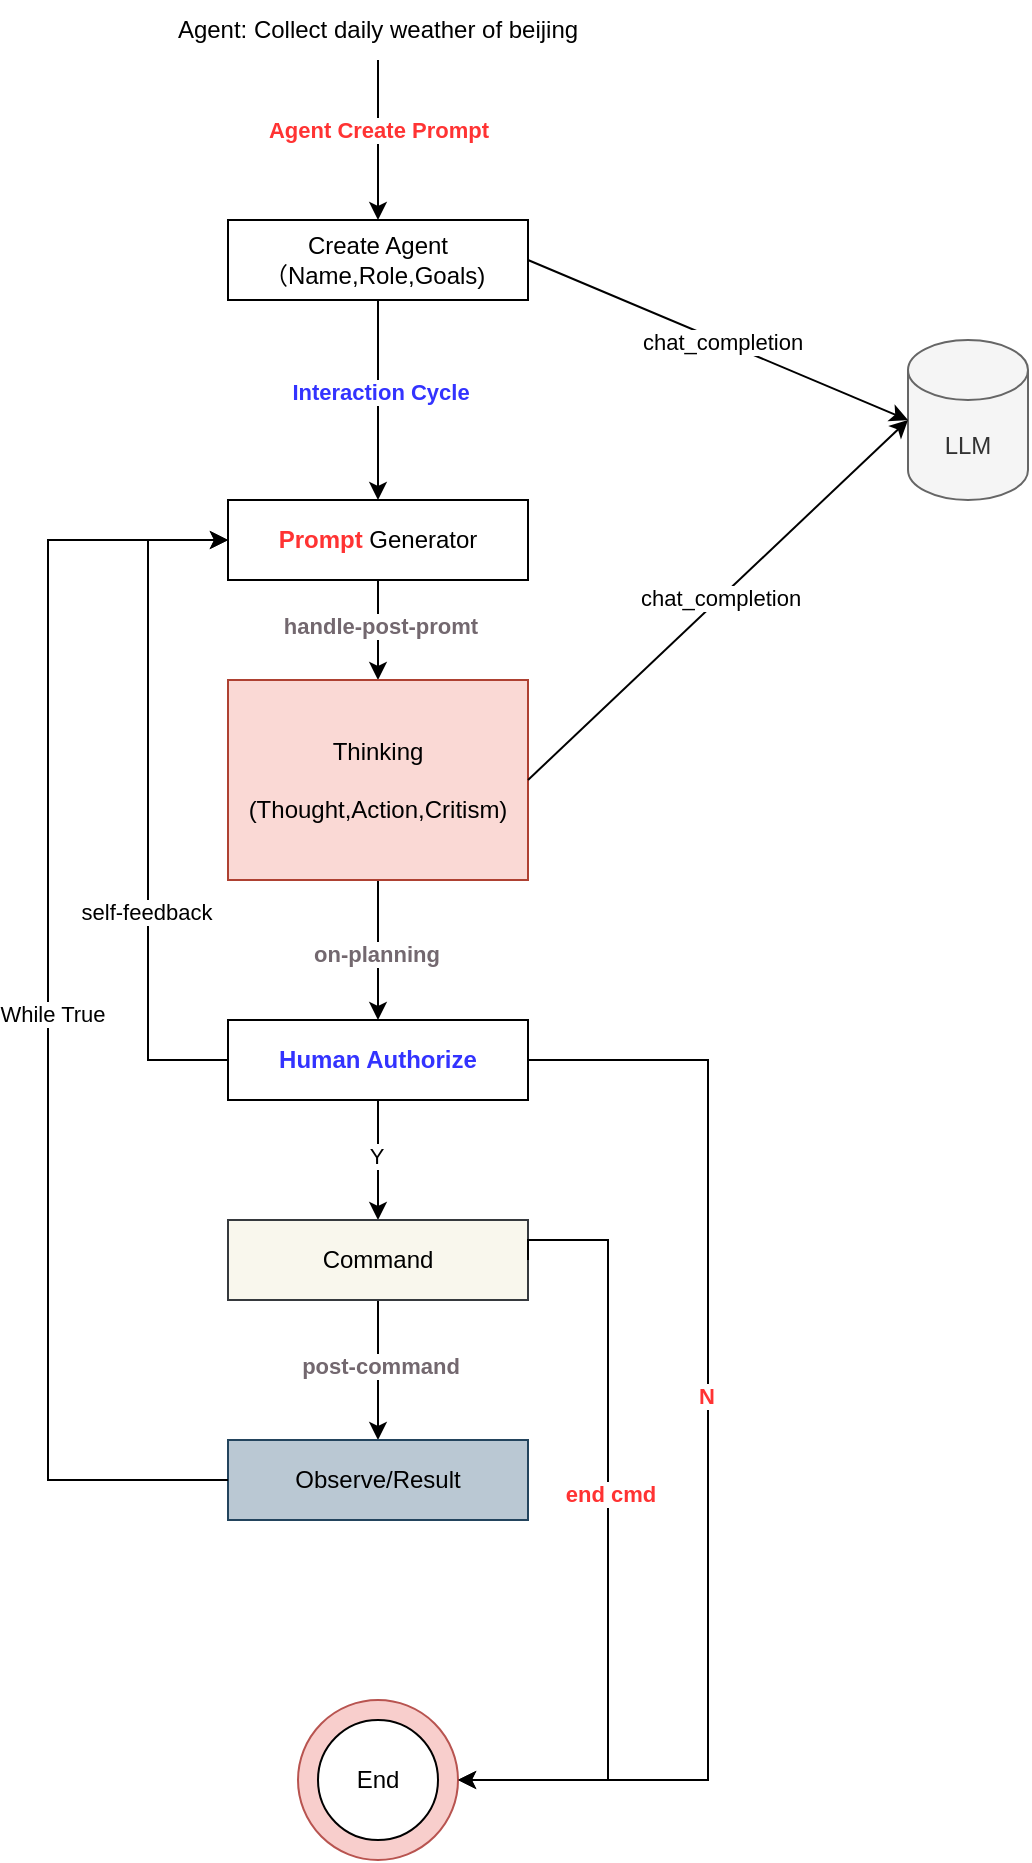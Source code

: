<mxfile version="21.5.2" type="github">
  <diagram name="第 1 页" id="LU-fnr2DJfe2r5053KIv">
    <mxGraphModel dx="908" dy="613" grid="1" gridSize="10" guides="1" tooltips="1" connect="1" arrows="1" fold="1" page="1" pageScale="1" pageWidth="827" pageHeight="1169" math="0" shadow="0">
      <root>
        <mxCell id="0" />
        <mxCell id="1" parent="0" />
        <mxCell id="tcQKUcsGEQ5BL62iG16M-7" value="" style="edgeStyle=orthogonalEdgeStyle;rounded=0;orthogonalLoop=1;jettySize=auto;html=1;" edge="1" parent="1" source="tcQKUcsGEQ5BL62iG16M-1" target="tcQKUcsGEQ5BL62iG16M-3">
          <mxGeometry relative="1" as="geometry" />
        </mxCell>
        <mxCell id="tcQKUcsGEQ5BL62iG16M-8" value="&lt;b&gt;&lt;font color=&quot;#ff3333&quot;&gt;Agent Create Prompt&lt;/font&gt;&lt;/b&gt;" style="edgeLabel;html=1;align=center;verticalAlign=middle;resizable=0;points=[];" vertex="1" connectable="0" parent="tcQKUcsGEQ5BL62iG16M-7">
          <mxGeometry x="-0.12" relative="1" as="geometry">
            <mxPoint as="offset" />
          </mxGeometry>
        </mxCell>
        <mxCell id="tcQKUcsGEQ5BL62iG16M-1" value="Agent: Collect daily weather of beijing" style="text;html=1;strokeColor=none;fillColor=none;align=center;verticalAlign=middle;whiteSpace=wrap;rounded=0;" vertex="1" parent="1">
          <mxGeometry x="270" y="90" width="250" height="30" as="geometry" />
        </mxCell>
        <mxCell id="tcQKUcsGEQ5BL62iG16M-10" value="" style="edgeStyle=orthogonalEdgeStyle;rounded=0;orthogonalLoop=1;jettySize=auto;html=1;" edge="1" parent="1" source="tcQKUcsGEQ5BL62iG16M-3" target="tcQKUcsGEQ5BL62iG16M-9">
          <mxGeometry relative="1" as="geometry" />
        </mxCell>
        <mxCell id="tcQKUcsGEQ5BL62iG16M-11" value="&lt;b&gt;&lt;font color=&quot;#3333ff&quot;&gt;Interaction Cycle&lt;/font&gt;&lt;/b&gt;" style="edgeLabel;html=1;align=center;verticalAlign=middle;resizable=0;points=[];" vertex="1" connectable="0" parent="tcQKUcsGEQ5BL62iG16M-10">
          <mxGeometry x="-0.084" y="1" relative="1" as="geometry">
            <mxPoint as="offset" />
          </mxGeometry>
        </mxCell>
        <mxCell id="tcQKUcsGEQ5BL62iG16M-3" value="Create Agent&lt;br&gt;（Name,Role,Goals)&amp;nbsp;" style="rounded=0;whiteSpace=wrap;html=1;" vertex="1" parent="1">
          <mxGeometry x="320" y="200" width="150" height="40" as="geometry" />
        </mxCell>
        <mxCell id="tcQKUcsGEQ5BL62iG16M-4" value="LLM" style="shape=cylinder3;whiteSpace=wrap;html=1;boundedLbl=1;backgroundOutline=1;size=15;fillColor=#f5f5f5;fontColor=#333333;strokeColor=#666666;" vertex="1" parent="1">
          <mxGeometry x="660" y="260" width="60" height="80" as="geometry" />
        </mxCell>
        <mxCell id="tcQKUcsGEQ5BL62iG16M-5" value="" style="endArrow=classic;html=1;rounded=0;exitX=1;exitY=0.5;exitDx=0;exitDy=0;entryX=0;entryY=0.5;entryDx=0;entryDy=0;entryPerimeter=0;" edge="1" parent="1" source="tcQKUcsGEQ5BL62iG16M-3" target="tcQKUcsGEQ5BL62iG16M-4">
          <mxGeometry width="50" height="50" relative="1" as="geometry">
            <mxPoint x="530" y="310" as="sourcePoint" />
            <mxPoint x="580" y="260" as="targetPoint" />
          </mxGeometry>
        </mxCell>
        <mxCell id="tcQKUcsGEQ5BL62iG16M-6" value="chat_completion" style="edgeLabel;html=1;align=center;verticalAlign=middle;resizable=0;points=[];" vertex="1" connectable="0" parent="tcQKUcsGEQ5BL62iG16M-5">
          <mxGeometry x="0.017" y="1" relative="1" as="geometry">
            <mxPoint y="1" as="offset" />
          </mxGeometry>
        </mxCell>
        <mxCell id="tcQKUcsGEQ5BL62iG16M-15" value="" style="edgeStyle=orthogonalEdgeStyle;rounded=0;orthogonalLoop=1;jettySize=auto;html=1;" edge="1" parent="1" source="tcQKUcsGEQ5BL62iG16M-9" target="tcQKUcsGEQ5BL62iG16M-12">
          <mxGeometry relative="1" as="geometry" />
        </mxCell>
        <mxCell id="tcQKUcsGEQ5BL62iG16M-37" value="&lt;font color=&quot;#73686f&quot;&gt;&lt;b&gt;handle-post-promt&lt;/b&gt;&lt;/font&gt;" style="edgeLabel;html=1;align=center;verticalAlign=middle;resizable=0;points=[];" vertex="1" connectable="0" parent="tcQKUcsGEQ5BL62iG16M-15">
          <mxGeometry x="-0.056" y="1" relative="1" as="geometry">
            <mxPoint y="-1" as="offset" />
          </mxGeometry>
        </mxCell>
        <mxCell id="tcQKUcsGEQ5BL62iG16M-9" value="&lt;b&gt;&lt;font color=&quot;#ff3333&quot;&gt;Prompt&lt;/font&gt;&lt;/b&gt; Generator" style="rounded=0;whiteSpace=wrap;html=1;" vertex="1" parent="1">
          <mxGeometry x="320" y="340" width="150" height="40" as="geometry" />
        </mxCell>
        <mxCell id="tcQKUcsGEQ5BL62iG16M-17" value="" style="edgeStyle=orthogonalEdgeStyle;rounded=0;orthogonalLoop=1;jettySize=auto;html=1;" edge="1" parent="1" source="tcQKUcsGEQ5BL62iG16M-12" target="tcQKUcsGEQ5BL62iG16M-16">
          <mxGeometry relative="1" as="geometry" />
        </mxCell>
        <mxCell id="tcQKUcsGEQ5BL62iG16M-39" value="&lt;b&gt;&lt;font color=&quot;#73686f&quot;&gt;on-planning&lt;/font&gt;&lt;/b&gt;" style="edgeLabel;html=1;align=center;verticalAlign=middle;resizable=0;points=[];" vertex="1" connectable="0" parent="tcQKUcsGEQ5BL62iG16M-17">
          <mxGeometry x="-0.152" y="1" relative="1" as="geometry">
            <mxPoint x="-2" y="7" as="offset" />
          </mxGeometry>
        </mxCell>
        <mxCell id="tcQKUcsGEQ5BL62iG16M-12" value="Thinking&lt;br&gt;&lt;br&gt;(Thought,Action,Critism)" style="rounded=0;whiteSpace=wrap;html=1;fillColor=#fad9d5;strokeColor=#ae4132;" vertex="1" parent="1">
          <mxGeometry x="320" y="430" width="150" height="100" as="geometry" />
        </mxCell>
        <mxCell id="tcQKUcsGEQ5BL62iG16M-13" value="" style="endArrow=classic;html=1;rounded=0;exitX=1;exitY=0.5;exitDx=0;exitDy=0;entryX=0;entryY=0.5;entryDx=0;entryDy=0;entryPerimeter=0;" edge="1" parent="1" source="tcQKUcsGEQ5BL62iG16M-12" target="tcQKUcsGEQ5BL62iG16M-4">
          <mxGeometry width="50" height="50" relative="1" as="geometry">
            <mxPoint x="480" y="230" as="sourcePoint" />
            <mxPoint x="670" y="310" as="targetPoint" />
          </mxGeometry>
        </mxCell>
        <mxCell id="tcQKUcsGEQ5BL62iG16M-14" value="chat_completion" style="edgeLabel;html=1;align=center;verticalAlign=middle;resizable=0;points=[];" vertex="1" connectable="0" parent="tcQKUcsGEQ5BL62iG16M-13">
          <mxGeometry x="0.017" y="1" relative="1" as="geometry">
            <mxPoint y="1" as="offset" />
          </mxGeometry>
        </mxCell>
        <mxCell id="tcQKUcsGEQ5BL62iG16M-22" value="" style="edgeStyle=orthogonalEdgeStyle;rounded=0;orthogonalLoop=1;jettySize=auto;html=1;" edge="1" parent="1" source="tcQKUcsGEQ5BL62iG16M-16" target="tcQKUcsGEQ5BL62iG16M-21">
          <mxGeometry relative="1" as="geometry" />
        </mxCell>
        <mxCell id="tcQKUcsGEQ5BL62iG16M-23" value="Y" style="edgeLabel;html=1;align=center;verticalAlign=middle;resizable=0;points=[];" vertex="1" connectable="0" parent="tcQKUcsGEQ5BL62iG16M-22">
          <mxGeometry x="-0.09" y="-2" relative="1" as="geometry">
            <mxPoint x="1" as="offset" />
          </mxGeometry>
        </mxCell>
        <mxCell id="tcQKUcsGEQ5BL62iG16M-16" value="&lt;font color=&quot;#3333ff&quot;&gt;&lt;b&gt;Human Authorize&lt;/b&gt;&lt;/font&gt;" style="rounded=0;whiteSpace=wrap;html=1;" vertex="1" parent="1">
          <mxGeometry x="320" y="600" width="150" height="40" as="geometry" />
        </mxCell>
        <mxCell id="tcQKUcsGEQ5BL62iG16M-30" value="" style="edgeStyle=orthogonalEdgeStyle;rounded=0;orthogonalLoop=1;jettySize=auto;html=1;" edge="1" parent="1" source="tcQKUcsGEQ5BL62iG16M-21" target="tcQKUcsGEQ5BL62iG16M-29">
          <mxGeometry relative="1" as="geometry" />
        </mxCell>
        <mxCell id="tcQKUcsGEQ5BL62iG16M-41" value="&lt;b&gt;&lt;font color=&quot;#73686f&quot;&gt;post-command&lt;/font&gt;&lt;/b&gt;" style="edgeLabel;html=1;align=center;verticalAlign=middle;resizable=0;points=[];" vertex="1" connectable="0" parent="tcQKUcsGEQ5BL62iG16M-30">
          <mxGeometry x="-0.069" y="1" relative="1" as="geometry">
            <mxPoint as="offset" />
          </mxGeometry>
        </mxCell>
        <mxCell id="tcQKUcsGEQ5BL62iG16M-21" value="Command" style="rounded=0;whiteSpace=wrap;html=1;fillColor=#f9f7ed;strokeColor=#36393d;" vertex="1" parent="1">
          <mxGeometry x="320" y="700" width="150" height="40" as="geometry" />
        </mxCell>
        <mxCell id="tcQKUcsGEQ5BL62iG16M-26" value="" style="endArrow=classic;html=1;rounded=0;exitX=1;exitY=0.5;exitDx=0;exitDy=0;entryX=1;entryY=0.5;entryDx=0;entryDy=0;edgeStyle=orthogonalEdgeStyle;" edge="1" parent="1" source="tcQKUcsGEQ5BL62iG16M-16" target="tcQKUcsGEQ5BL62iG16M-24">
          <mxGeometry width="50" height="50" relative="1" as="geometry">
            <mxPoint x="520" y="680" as="sourcePoint" />
            <mxPoint x="570" y="630" as="targetPoint" />
            <Array as="points">
              <mxPoint x="560" y="620" />
              <mxPoint x="560" y="980" />
            </Array>
          </mxGeometry>
        </mxCell>
        <mxCell id="tcQKUcsGEQ5BL62iG16M-27" value="&lt;b&gt;&lt;font color=&quot;#ff3333&quot;&gt;N&lt;/font&gt;&lt;/b&gt;" style="edgeLabel;html=1;align=center;verticalAlign=middle;resizable=0;points=[];" vertex="1" connectable="0" parent="tcQKUcsGEQ5BL62iG16M-26">
          <mxGeometry x="-0.102" y="1" relative="1" as="geometry">
            <mxPoint x="-2" as="offset" />
          </mxGeometry>
        </mxCell>
        <mxCell id="tcQKUcsGEQ5BL62iG16M-28" value="" style="group" vertex="1" connectable="0" parent="1">
          <mxGeometry x="355" y="940" width="80" height="80" as="geometry" />
        </mxCell>
        <mxCell id="tcQKUcsGEQ5BL62iG16M-24" value="" style="ellipse;whiteSpace=wrap;html=1;aspect=fixed;fillColor=#f8cecc;strokeColor=#b85450;" vertex="1" parent="tcQKUcsGEQ5BL62iG16M-28">
          <mxGeometry width="80" height="80" as="geometry" />
        </mxCell>
        <mxCell id="tcQKUcsGEQ5BL62iG16M-25" value="End" style="ellipse;whiteSpace=wrap;html=1;aspect=fixed;" vertex="1" parent="tcQKUcsGEQ5BL62iG16M-28">
          <mxGeometry x="10" y="10" width="60" height="60" as="geometry" />
        </mxCell>
        <mxCell id="tcQKUcsGEQ5BL62iG16M-29" value="Observe/Result" style="rounded=0;whiteSpace=wrap;html=1;fillColor=#bac8d3;strokeColor=#23445d;" vertex="1" parent="1">
          <mxGeometry x="320" y="810" width="150" height="40" as="geometry" />
        </mxCell>
        <mxCell id="tcQKUcsGEQ5BL62iG16M-31" value="" style="endArrow=classic;html=1;rounded=0;exitX=1;exitY=0.5;exitDx=0;exitDy=0;entryX=1;entryY=0.5;entryDx=0;entryDy=0;edgeStyle=orthogonalEdgeStyle;" edge="1" parent="1" source="tcQKUcsGEQ5BL62iG16M-21" target="tcQKUcsGEQ5BL62iG16M-24">
          <mxGeometry width="50" height="50" relative="1" as="geometry">
            <mxPoint x="490" y="790" as="sourcePoint" />
            <mxPoint x="540" y="740" as="targetPoint" />
            <Array as="points">
              <mxPoint x="510" y="710" />
              <mxPoint x="510" y="980" />
            </Array>
          </mxGeometry>
        </mxCell>
        <mxCell id="tcQKUcsGEQ5BL62iG16M-32" value="&lt;b&gt;&lt;font color=&quot;#ff3333&quot;&gt;end cmd&lt;/font&gt;&lt;/b&gt;" style="edgeLabel;html=1;align=center;verticalAlign=middle;resizable=0;points=[];" vertex="1" connectable="0" parent="tcQKUcsGEQ5BL62iG16M-31">
          <mxGeometry x="-0.106" y="3" relative="1" as="geometry">
            <mxPoint x="-2" as="offset" />
          </mxGeometry>
        </mxCell>
        <mxCell id="tcQKUcsGEQ5BL62iG16M-33" value="" style="endArrow=classic;html=1;rounded=0;exitX=0;exitY=0.5;exitDx=0;exitDy=0;entryX=0;entryY=0.5;entryDx=0;entryDy=0;edgeStyle=orthogonalEdgeStyle;" edge="1" parent="1" source="tcQKUcsGEQ5BL62iG16M-29" target="tcQKUcsGEQ5BL62iG16M-9">
          <mxGeometry width="50" height="50" relative="1" as="geometry">
            <mxPoint x="160" y="720" as="sourcePoint" />
            <mxPoint x="210" y="670" as="targetPoint" />
            <Array as="points">
              <mxPoint x="230" y="830" />
              <mxPoint x="230" y="360" />
            </Array>
          </mxGeometry>
        </mxCell>
        <mxCell id="tcQKUcsGEQ5BL62iG16M-34" value="While True" style="edgeLabel;html=1;align=center;verticalAlign=middle;resizable=0;points=[];" vertex="1" connectable="0" parent="tcQKUcsGEQ5BL62iG16M-33">
          <mxGeometry x="-0.005" y="-2" relative="1" as="geometry">
            <mxPoint as="offset" />
          </mxGeometry>
        </mxCell>
        <mxCell id="tcQKUcsGEQ5BL62iG16M-35" value="" style="endArrow=classic;html=1;rounded=0;exitX=0;exitY=0.5;exitDx=0;exitDy=0;entryX=0;entryY=0.5;entryDx=0;entryDy=0;edgeStyle=orthogonalEdgeStyle;" edge="1" parent="1" source="tcQKUcsGEQ5BL62iG16M-16" target="tcQKUcsGEQ5BL62iG16M-9">
          <mxGeometry width="50" height="50" relative="1" as="geometry">
            <mxPoint x="220" y="670" as="sourcePoint" />
            <mxPoint x="270" y="620" as="targetPoint" />
            <Array as="points">
              <mxPoint x="280" y="620" />
              <mxPoint x="280" y="360" />
            </Array>
          </mxGeometry>
        </mxCell>
        <mxCell id="tcQKUcsGEQ5BL62iG16M-36" value="self-feedback" style="edgeLabel;html=1;align=center;verticalAlign=middle;resizable=0;points=[];" vertex="1" connectable="0" parent="tcQKUcsGEQ5BL62iG16M-35">
          <mxGeometry x="0.004" y="1" relative="1" as="geometry">
            <mxPoint y="56" as="offset" />
          </mxGeometry>
        </mxCell>
      </root>
    </mxGraphModel>
  </diagram>
</mxfile>

